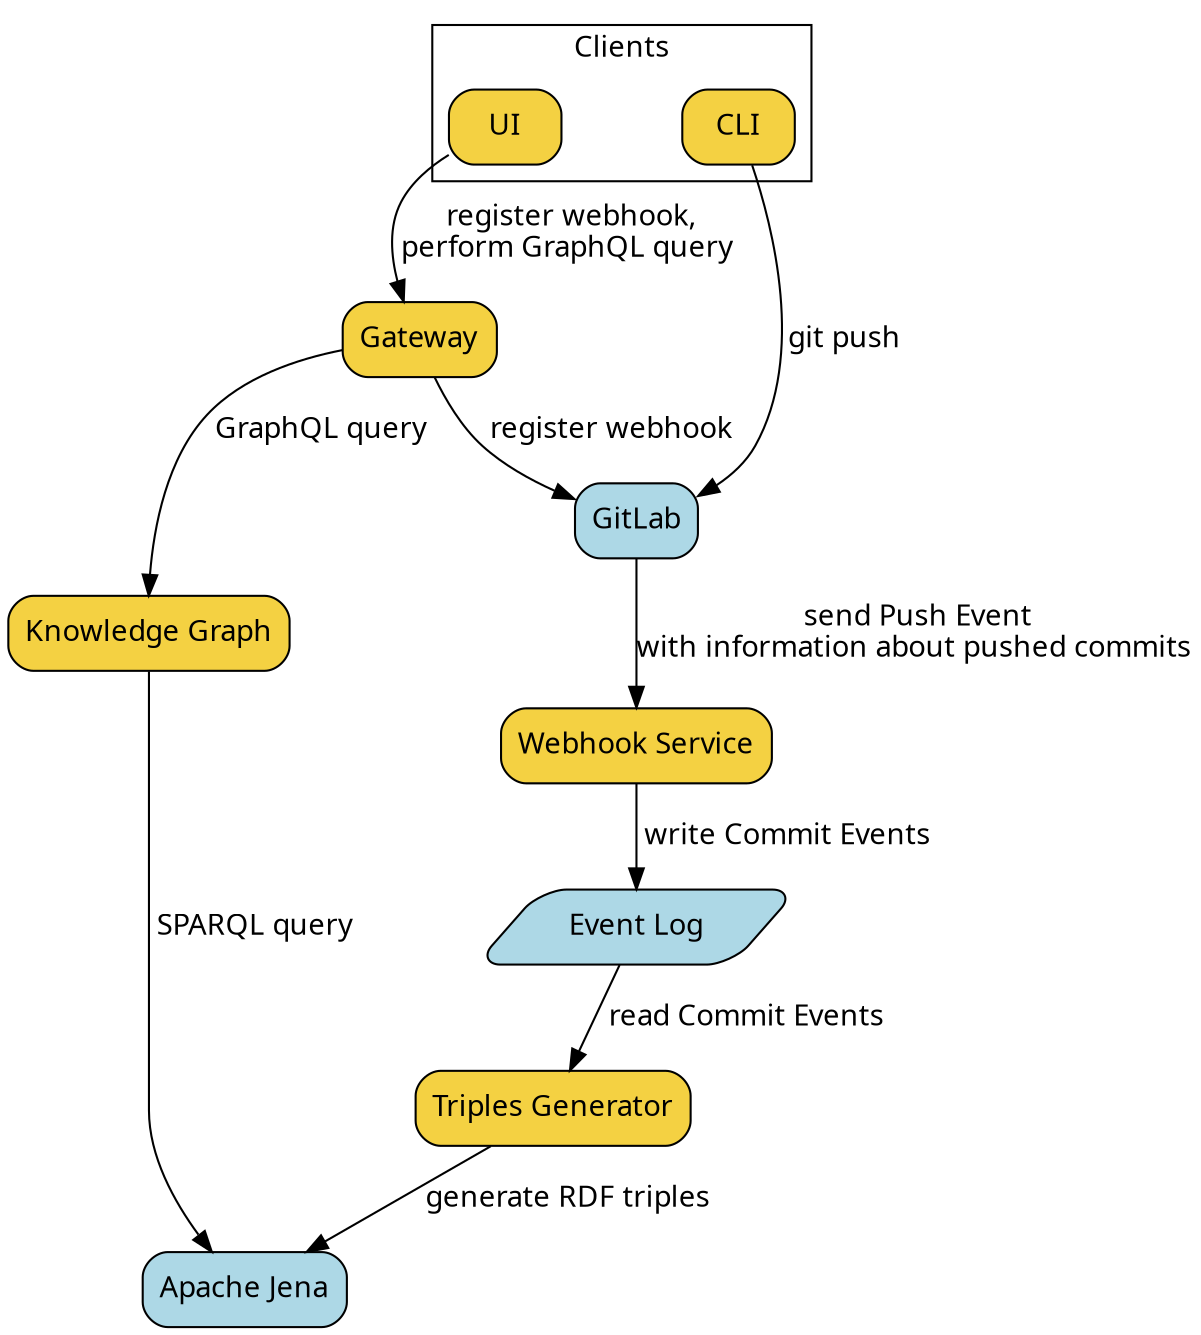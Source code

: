 strict digraph architecture {
  compound=true;
  newrank=true;

  graph [fontname="Raleway", nodesep="0.8"];
  node [shape="rect", style="filled,rounded", fontname="Raleway"];
  edge [fontname="Raleway"]

  GitLab [fillcolor="lightblue"]
  UI [fillcolor="#f4d142"]
  CLI [fillcolor="#f4d142"]
  WHS [label="Webhook Service" fillcolor="#f4d142"]
  RDF [label="Triples Generator" fillcolor="#f4d142"]
  KG [label="Knowledge Graph" fillcolor="#f4d142"]
  Gateway [fillcolor="#f4d142"]
  Jena [label="Apache Jena" fillcolor="lightblue"]
  Log [label="Event Log" fillcolor="lightblue", shape="parallelogram", width=2.0]

  subgraph cluster_clients {
    label="Clients"
    UI
    CLI
    {rank=same; UI, CLI};
  }

  CLI -> GitLab [label=" git push"]
  Gateway -> GitLab [label=" register webhook"]
  GitLab -> WHS [label=" send Push Event\nwith information about pushed commits"]
  WHS -> Log [label=" write Commit Events"]
  Log -> RDF [label=" read Commit Events"]
  RDF -> Jena [label=" generate RDF triples"]
  Gateway -> KG [label=" GraphQL query"]
  KG -> Jena [label=" SPARQL query"]
  UI -> Gateway [label=" register webhook,\nperform GraphQL query"]
}
